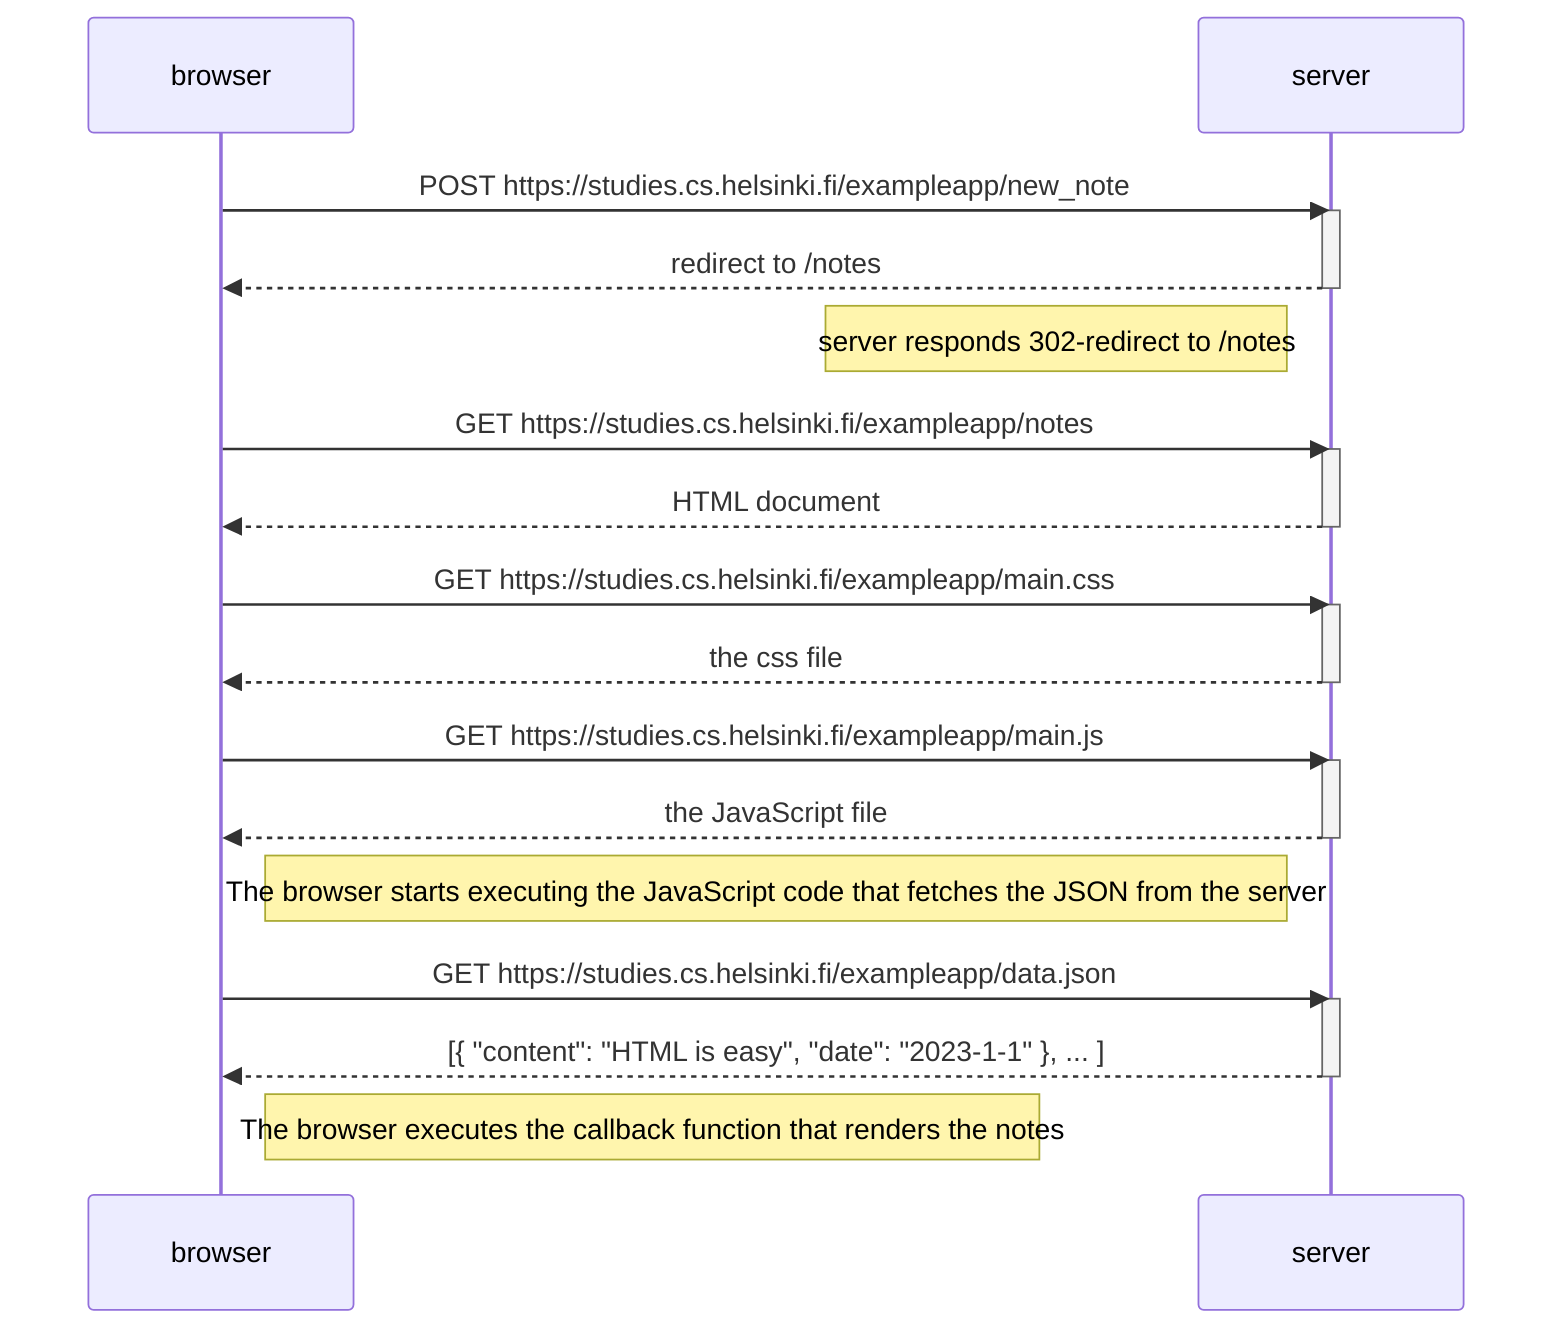 sequenceDiagram
participant browser
participant server
browser->>server: POST https://studies.cs.helsinki.fi/exampleapp/new_note
activate server
server-->>browser: redirect to /notes
deactivate server
Note left of server: server responds 302-redirect to /notes
browser->>server: GET https://studies.cs.helsinki.fi/exampleapp/notes
activate server
server-->>browser: HTML document
deactivate server

    browser->>server: GET https://studies.cs.helsinki.fi/exampleapp/main.css
    activate server
    server-->>browser: the css file
    deactivate server

    browser->>server: GET https://studies.cs.helsinki.fi/exampleapp/main.js
    activate server
    server-->>browser: the JavaScript file
    deactivate server

    Note right of browser: The browser starts executing the JavaScript code that fetches the JSON from the server

    browser->>server: GET https://studies.cs.helsinki.fi/exampleapp/data.json
    activate server
    server-->>browser: [{ "content": "HTML is easy", "date": "2023-1-1" }, ... ]
    deactivate server

    Note right of browser: The browser executes the callback function that renders the notes